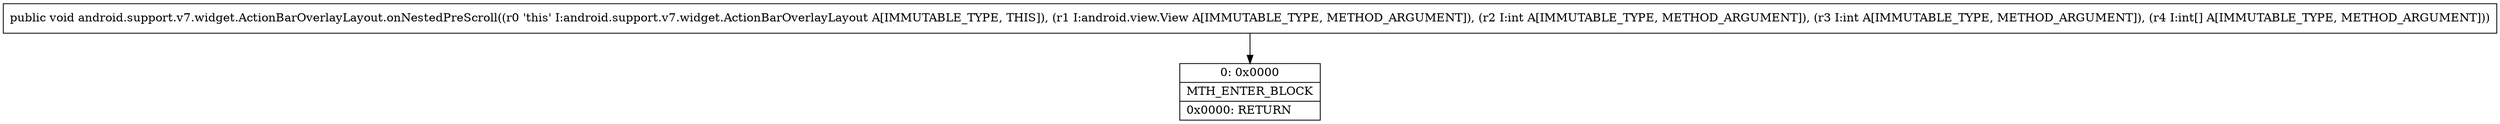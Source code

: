 digraph "CFG forandroid.support.v7.widget.ActionBarOverlayLayout.onNestedPreScroll(Landroid\/view\/View;II[I)V" {
Node_0 [shape=record,label="{0\:\ 0x0000|MTH_ENTER_BLOCK\l|0x0000: RETURN   \l}"];
MethodNode[shape=record,label="{public void android.support.v7.widget.ActionBarOverlayLayout.onNestedPreScroll((r0 'this' I:android.support.v7.widget.ActionBarOverlayLayout A[IMMUTABLE_TYPE, THIS]), (r1 I:android.view.View A[IMMUTABLE_TYPE, METHOD_ARGUMENT]), (r2 I:int A[IMMUTABLE_TYPE, METHOD_ARGUMENT]), (r3 I:int A[IMMUTABLE_TYPE, METHOD_ARGUMENT]), (r4 I:int[] A[IMMUTABLE_TYPE, METHOD_ARGUMENT])) }"];
MethodNode -> Node_0;
}

